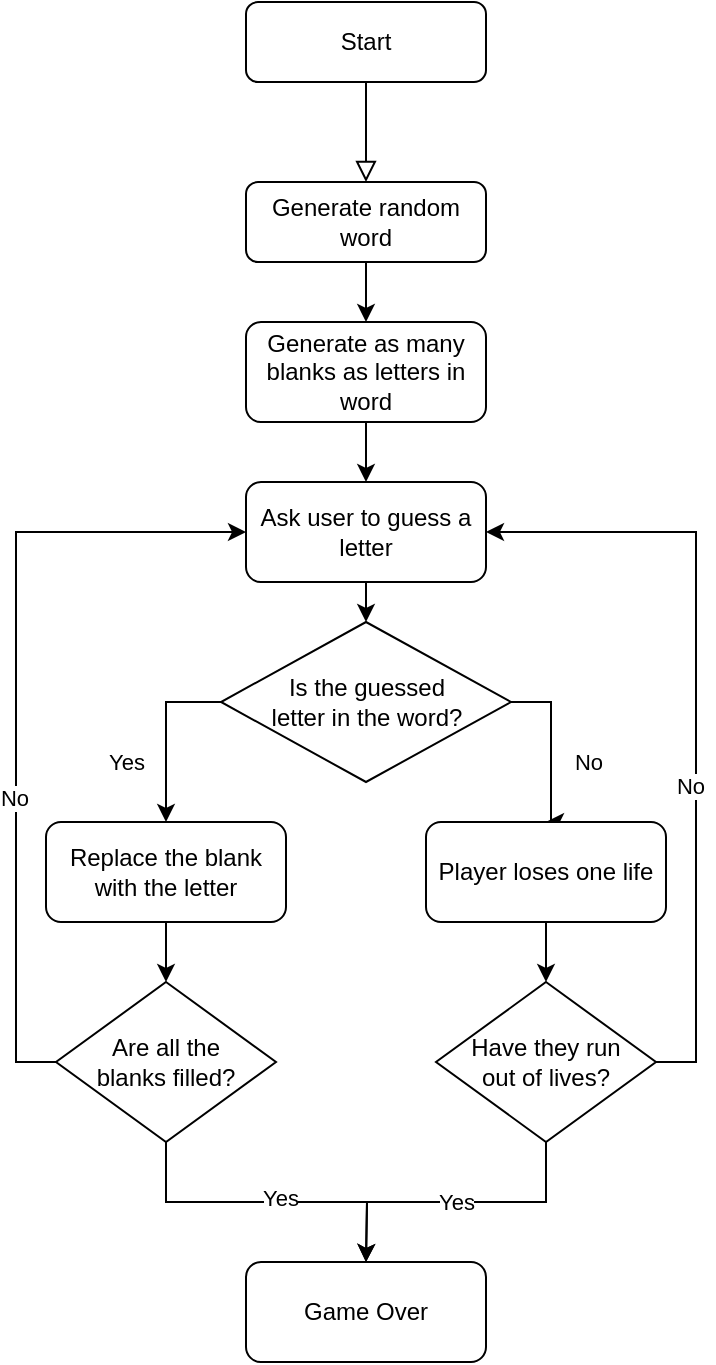 <mxfile version="15.5.1" type="github"><diagram id="C5RBs43oDa-KdzZeNtuy" name="Page-1"><mxGraphModel dx="876" dy="538" grid="1" gridSize="10" guides="1" tooltips="1" connect="1" arrows="1" fold="1" page="1" pageScale="1" pageWidth="827" pageHeight="1169" math="0" shadow="0"><root><mxCell id="WIyWlLk6GJQsqaUBKTNV-0"/><mxCell id="WIyWlLk6GJQsqaUBKTNV-1" parent="WIyWlLk6GJQsqaUBKTNV-0"/><mxCell id="WIyWlLk6GJQsqaUBKTNV-2" value="" style="rounded=0;html=1;jettySize=auto;orthogonalLoop=1;fontSize=11;endArrow=block;endFill=0;endSize=8;strokeWidth=1;shadow=0;labelBackgroundColor=none;edgeStyle=orthogonalEdgeStyle;" parent="WIyWlLk6GJQsqaUBKTNV-1" source="WIyWlLk6GJQsqaUBKTNV-3" edge="1"><mxGeometry relative="1" as="geometry"><mxPoint x="220" y="170" as="targetPoint"/></mxGeometry></mxCell><mxCell id="WIyWlLk6GJQsqaUBKTNV-3" value="Start" style="rounded=1;whiteSpace=wrap;html=1;fontSize=12;glass=0;strokeWidth=1;shadow=0;" parent="WIyWlLk6GJQsqaUBKTNV-1" vertex="1"><mxGeometry x="160" y="80" width="120" height="40" as="geometry"/></mxCell><mxCell id="9is7ZAaNwXnwPMucZZ3f-5" style="edgeStyle=orthogonalEdgeStyle;rounded=0;orthogonalLoop=1;jettySize=auto;html=1;exitX=0.5;exitY=1;exitDx=0;exitDy=0;entryX=0.5;entryY=0;entryDx=0;entryDy=0;" parent="WIyWlLk6GJQsqaUBKTNV-1" source="9is7ZAaNwXnwPMucZZ3f-3" target="9is7ZAaNwXnwPMucZZ3f-4" edge="1"><mxGeometry relative="1" as="geometry"/></mxCell><mxCell id="9is7ZAaNwXnwPMucZZ3f-3" value="Generate random word" style="rounded=1;whiteSpace=wrap;html=1;fontSize=12;glass=0;strokeWidth=1;shadow=0;" parent="WIyWlLk6GJQsqaUBKTNV-1" vertex="1"><mxGeometry x="160" y="170" width="120" height="40" as="geometry"/></mxCell><mxCell id="9is7ZAaNwXnwPMucZZ3f-7" style="edgeStyle=orthogonalEdgeStyle;rounded=0;orthogonalLoop=1;jettySize=auto;html=1;exitX=0.5;exitY=1;exitDx=0;exitDy=0;entryX=0.5;entryY=0;entryDx=0;entryDy=0;" parent="WIyWlLk6GJQsqaUBKTNV-1" source="9is7ZAaNwXnwPMucZZ3f-4" target="9is7ZAaNwXnwPMucZZ3f-6" edge="1"><mxGeometry relative="1" as="geometry"/></mxCell><mxCell id="9is7ZAaNwXnwPMucZZ3f-4" value="Generate as many blanks as letters in word" style="rounded=1;whiteSpace=wrap;html=1;fontSize=12;glass=0;strokeWidth=1;shadow=0;" parent="WIyWlLk6GJQsqaUBKTNV-1" vertex="1"><mxGeometry x="160" y="240" width="120" height="50" as="geometry"/></mxCell><mxCell id="9is7ZAaNwXnwPMucZZ3f-16" style="edgeStyle=orthogonalEdgeStyle;rounded=0;orthogonalLoop=1;jettySize=auto;html=1;exitX=0.5;exitY=1;exitDx=0;exitDy=0;entryX=0.5;entryY=0;entryDx=0;entryDy=0;" parent="WIyWlLk6GJQsqaUBKTNV-1" source="9is7ZAaNwXnwPMucZZ3f-6" target="9is7ZAaNwXnwPMucZZ3f-8" edge="1"><mxGeometry relative="1" as="geometry"/></mxCell><mxCell id="9is7ZAaNwXnwPMucZZ3f-6" value="Ask user to guess a letter" style="rounded=1;whiteSpace=wrap;html=1;fontSize=12;glass=0;strokeWidth=1;shadow=0;" parent="WIyWlLk6GJQsqaUBKTNV-1" vertex="1"><mxGeometry x="160" y="320" width="120" height="50" as="geometry"/></mxCell><mxCell id="9is7ZAaNwXnwPMucZZ3f-13" style="edgeStyle=orthogonalEdgeStyle;rounded=0;orthogonalLoop=1;jettySize=auto;html=1;exitX=0;exitY=0.5;exitDx=0;exitDy=0;entryX=0.5;entryY=0;entryDx=0;entryDy=0;" parent="WIyWlLk6GJQsqaUBKTNV-1" source="9is7ZAaNwXnwPMucZZ3f-8" target="9is7ZAaNwXnwPMucZZ3f-11" edge="1"><mxGeometry relative="1" as="geometry"/></mxCell><mxCell id="9is7ZAaNwXnwPMucZZ3f-18" value="Yes" style="edgeLabel;html=1;align=center;verticalAlign=middle;resizable=0;points=[];" parent="9is7ZAaNwXnwPMucZZ3f-13" vertex="1" connectable="0"><mxGeometry x="0.04" y="-3" relative="1" as="geometry"><mxPoint x="-17" y="12" as="offset"/></mxGeometry></mxCell><mxCell id="9is7ZAaNwXnwPMucZZ3f-17" style="edgeStyle=orthogonalEdgeStyle;rounded=0;orthogonalLoop=1;jettySize=auto;html=1;exitX=1;exitY=0.5;exitDx=0;exitDy=0;entryX=0.5;entryY=0;entryDx=0;entryDy=0;" parent="WIyWlLk6GJQsqaUBKTNV-1" source="9is7ZAaNwXnwPMucZZ3f-8" target="9is7ZAaNwXnwPMucZZ3f-12" edge="1"><mxGeometry relative="1" as="geometry"/></mxCell><mxCell id="9is7ZAaNwXnwPMucZZ3f-19" value="No" style="edgeLabel;html=1;align=center;verticalAlign=middle;resizable=0;points=[];" parent="9is7ZAaNwXnwPMucZZ3f-17" vertex="1" connectable="0"><mxGeometry x="-0.103" y="-3" relative="1" as="geometry"><mxPoint x="21" y="13" as="offset"/></mxGeometry></mxCell><mxCell id="9is7ZAaNwXnwPMucZZ3f-8" value="Is the guessed&lt;br&gt;letter in the word?" style="rhombus;whiteSpace=wrap;html=1;" parent="WIyWlLk6GJQsqaUBKTNV-1" vertex="1"><mxGeometry x="147.5" y="390" width="145" height="80" as="geometry"/></mxCell><mxCell id="9is7ZAaNwXnwPMucZZ3f-22" style="edgeStyle=orthogonalEdgeStyle;rounded=0;orthogonalLoop=1;jettySize=auto;html=1;exitX=0.5;exitY=1;exitDx=0;exitDy=0;entryX=0.5;entryY=0;entryDx=0;entryDy=0;" parent="WIyWlLk6GJQsqaUBKTNV-1" source="9is7ZAaNwXnwPMucZZ3f-11" target="9is7ZAaNwXnwPMucZZ3f-20" edge="1"><mxGeometry relative="1" as="geometry"/></mxCell><mxCell id="9is7ZAaNwXnwPMucZZ3f-11" value="Replace the blank with the letter" style="rounded=1;whiteSpace=wrap;html=1;fontSize=12;glass=0;strokeWidth=1;shadow=0;" parent="WIyWlLk6GJQsqaUBKTNV-1" vertex="1"><mxGeometry x="60" y="490" width="120" height="50" as="geometry"/></mxCell><mxCell id="9is7ZAaNwXnwPMucZZ3f-24" style="edgeStyle=orthogonalEdgeStyle;rounded=0;orthogonalLoop=1;jettySize=auto;html=1;exitX=0.5;exitY=1;exitDx=0;exitDy=0;entryX=0.5;entryY=0;entryDx=0;entryDy=0;" parent="WIyWlLk6GJQsqaUBKTNV-1" source="9is7ZAaNwXnwPMucZZ3f-12" target="9is7ZAaNwXnwPMucZZ3f-23" edge="1"><mxGeometry relative="1" as="geometry"/></mxCell><mxCell id="9is7ZAaNwXnwPMucZZ3f-12" value="Player loses one life" style="rounded=1;whiteSpace=wrap;html=1;fontSize=12;glass=0;strokeWidth=1;shadow=0;" parent="WIyWlLk6GJQsqaUBKTNV-1" vertex="1"><mxGeometry x="250" y="490" width="120" height="50" as="geometry"/></mxCell><mxCell id="9is7ZAaNwXnwPMucZZ3f-25" style="edgeStyle=orthogonalEdgeStyle;rounded=0;orthogonalLoop=1;jettySize=auto;html=1;exitX=0;exitY=0.5;exitDx=0;exitDy=0;entryX=0;entryY=0.5;entryDx=0;entryDy=0;" parent="WIyWlLk6GJQsqaUBKTNV-1" source="9is7ZAaNwXnwPMucZZ3f-20" target="9is7ZAaNwXnwPMucZZ3f-6" edge="1"><mxGeometry relative="1" as="geometry"/></mxCell><mxCell id="9is7ZAaNwXnwPMucZZ3f-27" value="No" style="edgeLabel;html=1;align=center;verticalAlign=middle;resizable=0;points=[];" parent="9is7ZAaNwXnwPMucZZ3f-25" vertex="1" connectable="0"><mxGeometry x="-0.24" y="1" relative="1" as="geometry"><mxPoint as="offset"/></mxGeometry></mxCell><mxCell id="9is7ZAaNwXnwPMucZZ3f-29" style="edgeStyle=orthogonalEdgeStyle;rounded=0;orthogonalLoop=1;jettySize=auto;html=1;exitX=0.5;exitY=1;exitDx=0;exitDy=0;" parent="WIyWlLk6GJQsqaUBKTNV-1" source="9is7ZAaNwXnwPMucZZ3f-20" edge="1"><mxGeometry relative="1" as="geometry"><mxPoint x="220" y="710" as="targetPoint"/></mxGeometry></mxCell><mxCell id="9is7ZAaNwXnwPMucZZ3f-32" value="Yes" style="edgeLabel;html=1;align=center;verticalAlign=middle;resizable=0;points=[];" parent="9is7ZAaNwXnwPMucZZ3f-29" vertex="1" connectable="0"><mxGeometry x="0.087" y="2" relative="1" as="geometry"><mxPoint as="offset"/></mxGeometry></mxCell><mxCell id="9is7ZAaNwXnwPMucZZ3f-20" value="Are all the&lt;br&gt;blanks filled?" style="rhombus;whiteSpace=wrap;html=1;" parent="WIyWlLk6GJQsqaUBKTNV-1" vertex="1"><mxGeometry x="65" y="570" width="110" height="80" as="geometry"/></mxCell><mxCell id="9is7ZAaNwXnwPMucZZ3f-26" style="edgeStyle=orthogonalEdgeStyle;rounded=0;orthogonalLoop=1;jettySize=auto;html=1;exitX=1;exitY=0.5;exitDx=0;exitDy=0;entryX=1;entryY=0.5;entryDx=0;entryDy=0;" parent="WIyWlLk6GJQsqaUBKTNV-1" source="9is7ZAaNwXnwPMucZZ3f-23" target="9is7ZAaNwXnwPMucZZ3f-6" edge="1"><mxGeometry relative="1" as="geometry"/></mxCell><mxCell id="9is7ZAaNwXnwPMucZZ3f-28" value="No" style="edgeLabel;html=1;align=center;verticalAlign=middle;resizable=0;points=[];" parent="9is7ZAaNwXnwPMucZZ3f-26" vertex="1" connectable="0"><mxGeometry x="-0.19" y="3" relative="1" as="geometry"><mxPoint as="offset"/></mxGeometry></mxCell><mxCell id="9is7ZAaNwXnwPMucZZ3f-30" value="Yes" style="edgeStyle=orthogonalEdgeStyle;rounded=0;orthogonalLoop=1;jettySize=auto;html=1;exitX=0.5;exitY=1;exitDx=0;exitDy=0;" parent="WIyWlLk6GJQsqaUBKTNV-1" source="9is7ZAaNwXnwPMucZZ3f-23" edge="1"><mxGeometry relative="1" as="geometry"><mxPoint x="220" y="710" as="targetPoint"/></mxGeometry></mxCell><mxCell id="9is7ZAaNwXnwPMucZZ3f-23" value="Have they run&lt;br&gt;out of lives?" style="rhombus;whiteSpace=wrap;html=1;" parent="WIyWlLk6GJQsqaUBKTNV-1" vertex="1"><mxGeometry x="255" y="570" width="110" height="80" as="geometry"/></mxCell><mxCell id="9is7ZAaNwXnwPMucZZ3f-31" value="Game Over" style="rounded=1;whiteSpace=wrap;html=1;fontSize=12;glass=0;strokeWidth=1;shadow=0;" parent="WIyWlLk6GJQsqaUBKTNV-1" vertex="1"><mxGeometry x="160" y="710" width="120" height="50" as="geometry"/></mxCell></root></mxGraphModel></diagram></mxfile>